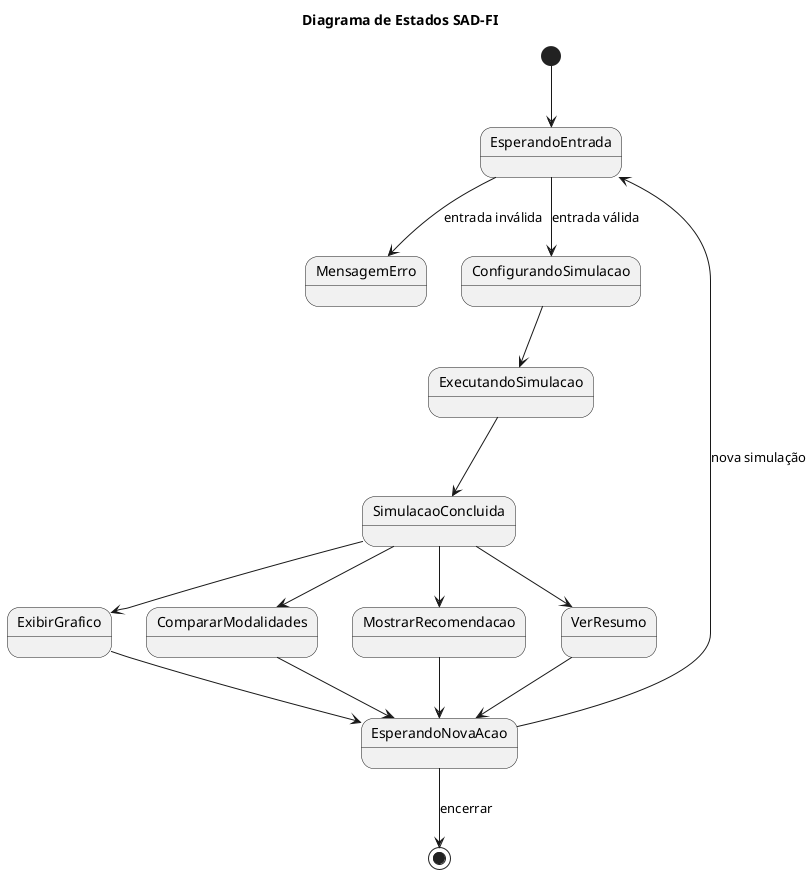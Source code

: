 @startuml 
Title Diagrama de Estados SAD-FI

[*] --> EsperandoEntrada

EsperandoEntrada --> MensagemErro : entrada inválida
EsperandoEntrada --> ConfigurandoSimulacao : entrada válida

ConfigurandoSimulacao --> ExecutandoSimulacao

ExecutandoSimulacao --> SimulacaoConcluida

SimulacaoConcluida --> ExibirGrafico
SimulacaoConcluida --> CompararModalidades
SimulacaoConcluida --> MostrarRecomendacao
SimulacaoConcluida --> VerResumo

ExibirGrafico --> EsperandoNovaAcao
CompararModalidades --> EsperandoNovaAcao
MostrarRecomendacao --> EsperandoNovaAcao
VerResumo --> EsperandoNovaAcao

EsperandoNovaAcao --> EsperandoEntrada : nova simulação
EsperandoNovaAcao --> [*] : encerrar

@enduml
